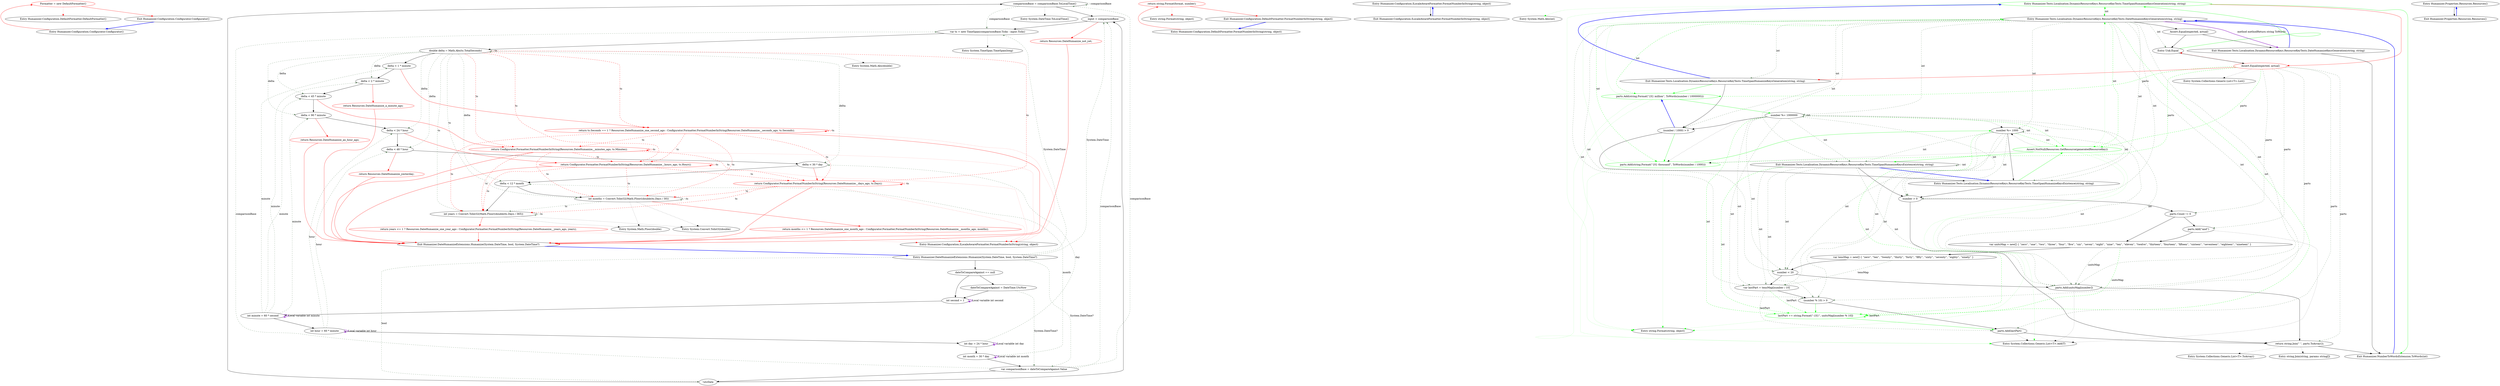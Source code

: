 digraph  {
m0_3 [label="Entry Humanizer.Configuration.DefaultFormatter.DefaultFormatter()", span="2-2", cluster="Humanizer.Configuration.DefaultFormatter.DefaultFormatter()", file="Configurator.cs"];
m0_0 [label="Entry Humanizer.Configuration.Configurator.Configurator()", span="12-12", cluster="Humanizer.Configuration.Configurator.Configurator()", file="Configurator.cs"];
m0_1 [label="Formatter = new DefaultFormatter()", span="15-15", cluster="Humanizer.Configuration.Configurator.Configurator()", color=red, community=0, file="Configurator.cs"];
m0_2 [label="Exit Humanizer.Configuration.Configurator.Configurator()", span="12-12", cluster="Humanizer.Configuration.Configurator.Configurator()", file="Configurator.cs"];
m1_35 [label="Entry System.DateTime.ToLocalTime()", span="0-0", cluster="System.DateTime.ToLocalTime()", file="DateHumanizeExtensions.cs"];
m1_36 [label="Entry System.TimeSpan.TimeSpan(long)", span="0-0", cluster="System.TimeSpan.TimeSpan(long)", file="DateHumanizeExtensions.cs"];
m1_37 [label="Entry System.Math.Abs(double)", span="0-0", cluster="System.Math.Abs(double)", file="DateHumanizeExtensions.cs"];
m1_40 [label="Entry System.Convert.ToInt32(double)", span="0-0", cluster="System.Convert.ToInt32(double)", file="DateHumanizeExtensions.cs"];
m1_38 [label="Entry Humanizer.Configuration.ILocaleAwareFormatter.FormatNumberInString(string, object)", span="14-14", cluster="Humanizer.Configuration.ILocaleAwareFormatter.FormatNumberInString(string, object)", file="DateHumanizeExtensions.cs"];
m1_39 [label="Entry System.Math.Floor(double)", span="0-0", cluster="System.Math.Floor(double)", file="DateHumanizeExtensions.cs"];
m1_0 [label="Entry Humanizer.DateHumanizeExtensions.Humanize(System.DateTime, bool, System.DateTime?)", span="21-21", cluster="Humanizer.DateHumanizeExtensions.Humanize(System.DateTime, bool, System.DateTime?)", file="DateHumanizeExtensions.cs"];
m1_1 [label="dateToCompareAgainst == null", span="23-23", cluster="Humanizer.DateHumanizeExtensions.Humanize(System.DateTime, bool, System.DateTime?)", file="DateHumanizeExtensions.cs"];
m1_8 [label="var comparisonBase = dateToCompareAgainst.Value", span="32-32", cluster="Humanizer.DateHumanizeExtensions.Humanize(System.DateTime, bool, System.DateTime?)", file="DateHumanizeExtensions.cs"];
m1_9 [label="!utcDate", span="33-33", cluster="Humanizer.DateHumanizeExtensions.Humanize(System.DateTime, bool, System.DateTime?)", file="DateHumanizeExtensions.cs"];
m1_11 [label="input > comparisonBase", span="36-36", cluster="Humanizer.DateHumanizeExtensions.Humanize(System.DateTime, bool, System.DateTime?)", file="DateHumanizeExtensions.cs"];
m1_13 [label="var ts = new TimeSpan(comparisonBase.Ticks - input.Ticks)", span="39-39", cluster="Humanizer.DateHumanizeExtensions.Humanize(System.DateTime, bool, System.DateTime?)", file="DateHumanizeExtensions.cs"];
m1_2 [label="dateToCompareAgainst = DateTime.UtcNow", span="24-24", cluster="Humanizer.DateHumanizeExtensions.Humanize(System.DateTime, bool, System.DateTime?)", file="DateHumanizeExtensions.cs"];
m1_3 [label="int second = 1", span="26-26", cluster="Humanizer.DateHumanizeExtensions.Humanize(System.DateTime, bool, System.DateTime?)", file="DateHumanizeExtensions.cs"];
m1_4 [label="int minute = 60 * second", span="27-27", cluster="Humanizer.DateHumanizeExtensions.Humanize(System.DateTime, bool, System.DateTime?)", file="DateHumanizeExtensions.cs"];
m1_5 [label="int hour = 60 * minute", span="28-28", cluster="Humanizer.DateHumanizeExtensions.Humanize(System.DateTime, bool, System.DateTime?)", file="DateHumanizeExtensions.cs"];
m1_15 [label="delta < 1 * minute", span="42-42", cluster="Humanizer.DateHumanizeExtensions.Humanize(System.DateTime, bool, System.DateTime?)", file="DateHumanizeExtensions.cs"];
m1_17 [label="delta < 2 * minute", span="45-45", cluster="Humanizer.DateHumanizeExtensions.Humanize(System.DateTime, bool, System.DateTime?)", file="DateHumanizeExtensions.cs"];
m1_19 [label="delta < 45 * minute", span="48-48", cluster="Humanizer.DateHumanizeExtensions.Humanize(System.DateTime, bool, System.DateTime?)", file="DateHumanizeExtensions.cs"];
m1_21 [label="delta < 90 * minute", span="51-51", cluster="Humanizer.DateHumanizeExtensions.Humanize(System.DateTime, bool, System.DateTime?)", file="DateHumanizeExtensions.cs"];
m1_6 [label="int day = 24 * hour", span="29-29", cluster="Humanizer.DateHumanizeExtensions.Humanize(System.DateTime, bool, System.DateTime?)", file="DateHumanizeExtensions.cs"];
m1_23 [label="delta < 24 * hour", span="54-54", cluster="Humanizer.DateHumanizeExtensions.Humanize(System.DateTime, bool, System.DateTime?)", file="DateHumanizeExtensions.cs"];
m1_25 [label="delta < 48 * hour", span="57-57", cluster="Humanizer.DateHumanizeExtensions.Humanize(System.DateTime, bool, System.DateTime?)", file="DateHumanizeExtensions.cs"];
m1_7 [label="int month = 30 * day", span="30-30", cluster="Humanizer.DateHumanizeExtensions.Humanize(System.DateTime, bool, System.DateTime?)", file="DateHumanizeExtensions.cs"];
m1_27 [label="delta < 30 * day", span="60-60", cluster="Humanizer.DateHumanizeExtensions.Humanize(System.DateTime, bool, System.DateTime?)", file="DateHumanizeExtensions.cs"];
m1_29 [label="delta < 12 * month", span="63-63", cluster="Humanizer.DateHumanizeExtensions.Humanize(System.DateTime, bool, System.DateTime?)", file="DateHumanizeExtensions.cs"];
m1_10 [label="comparisonBase = comparisonBase.ToLocalTime()", span="34-34", cluster="Humanizer.DateHumanizeExtensions.Humanize(System.DateTime, bool, System.DateTime?)", file="DateHumanizeExtensions.cs"];
m1_12 [label="return Resources.DateHumanize_not_yet;", span="37-37", cluster="Humanizer.DateHumanizeExtensions.Humanize(System.DateTime, bool, System.DateTime?)", color=red, community=0, file="DateHumanizeExtensions.cs"];
m1_14 [label="double delta = Math.Abs(ts.TotalSeconds)", span="40-40", cluster="Humanizer.DateHumanizeExtensions.Humanize(System.DateTime, bool, System.DateTime?)", file="DateHumanizeExtensions.cs"];
m1_16 [label="return ts.Seconds == 1 ? Resources.DateHumanize_one_second_ago : Configurator.Formatter.FormatNumberInString(Resources.DateHumanize__seconds_ago, ts.Seconds);", span="43-43", cluster="Humanizer.DateHumanizeExtensions.Humanize(System.DateTime, bool, System.DateTime?)", color=red, community=0, file="DateHumanizeExtensions.cs"];
m1_20 [label="return Configurator.Formatter.FormatNumberInString(Resources.DateHumanize__minutes_ago, ts.Minutes);", span="49-49", cluster="Humanizer.DateHumanizeExtensions.Humanize(System.DateTime, bool, System.DateTime?)", color=red, community=0, file="DateHumanizeExtensions.cs"];
m1_24 [label="return Configurator.Formatter.FormatNumberInString(Resources.DateHumanize__hours_ago, ts.Hours);", span="55-55", cluster="Humanizer.DateHumanizeExtensions.Humanize(System.DateTime, bool, System.DateTime?)", color=red, community=0, file="DateHumanizeExtensions.cs"];
m1_28 [label="return Configurator.Formatter.FormatNumberInString(Resources.DateHumanize__days_ago, ts.Days);", span="61-61", cluster="Humanizer.DateHumanizeExtensions.Humanize(System.DateTime, bool, System.DateTime?)", color=red, community=0, file="DateHumanizeExtensions.cs"];
m1_30 [label="int months = Convert.ToInt32(Math.Floor((double)ts.Days / 30))", span="65-65", cluster="Humanizer.DateHumanizeExtensions.Humanize(System.DateTime, bool, System.DateTime?)", file="DateHumanizeExtensions.cs"];
m1_32 [label="int years = Convert.ToInt32(Math.Floor((double)ts.Days / 365))", span="69-69", cluster="Humanizer.DateHumanizeExtensions.Humanize(System.DateTime, bool, System.DateTime?)", file="DateHumanizeExtensions.cs"];
m1_18 [label="return Resources.DateHumanize_a_minute_ago;", span="46-46", cluster="Humanizer.DateHumanizeExtensions.Humanize(System.DateTime, bool, System.DateTime?)", color=red, community=0, file="DateHumanizeExtensions.cs"];
m1_22 [label="return Resources.DateHumanize_an_hour_ago;", span="52-52", cluster="Humanizer.DateHumanizeExtensions.Humanize(System.DateTime, bool, System.DateTime?)", color=red, community=0, file="DateHumanizeExtensions.cs"];
m1_26 [label="return Resources.DateHumanize_yesterday;", span="58-58", cluster="Humanizer.DateHumanizeExtensions.Humanize(System.DateTime, bool, System.DateTime?)", color=red, community=0, file="DateHumanizeExtensions.cs"];
m1_31 [label="return months <= 1 ? Resources.DateHumanize_one_month_ago : Configurator.Formatter.FormatNumberInString(Resources.DateHumanize__months_ago, months);", span="66-66", cluster="Humanizer.DateHumanizeExtensions.Humanize(System.DateTime, bool, System.DateTime?)", color=red, community=0, file="DateHumanizeExtensions.cs"];
m1_33 [label="return years <= 1 ? Resources.DateHumanize_one_year_ago : Configurator.Formatter.FormatNumberInString(Resources.DateHumanize__years_ago, years);", span="70-70", cluster="Humanizer.DateHumanizeExtensions.Humanize(System.DateTime, bool, System.DateTime?)", color=red, community=0, file="DateHumanizeExtensions.cs"];
m1_34 [label="Exit Humanizer.DateHumanizeExtensions.Humanize(System.DateTime, bool, System.DateTime?)", span="21-21", cluster="Humanizer.DateHumanizeExtensions.Humanize(System.DateTime, bool, System.DateTime?)", file="DateHumanizeExtensions.cs"];
m4_3 [label="Entry string.Format(string, object)", span="0-0", cluster="string.Format(string, object)", file="DefaultFormatter.cs"];
m4_0 [label="Entry Humanizer.Configuration.DefaultFormatter.FormatNumberInString(string, object)", span="10-10", cluster="Humanizer.Configuration.DefaultFormatter.FormatNumberInString(string, object)", file="DefaultFormatter.cs"];
m4_1 [label="return string.Format(format, number);", span="12-12", cluster="Humanizer.Configuration.DefaultFormatter.FormatNumberInString(string, object)", color=red, community=0, file="DefaultFormatter.cs"];
m4_2 [label="Exit Humanizer.Configuration.DefaultFormatter.FormatNumberInString(string, object)", span="10-10", cluster="Humanizer.Configuration.DefaultFormatter.FormatNumberInString(string, object)", file="DefaultFormatter.cs"];
m6_0 [label="Entry Humanizer.Configuration.ILocaleAwareFormatter.FormatNumberInString(string, object)", span="14-14", cluster="Humanizer.Configuration.ILocaleAwareFormatter.FormatNumberInString(string, object)", file="ILocaleAwareFormatter.cs"];
m6_1 [label="Exit Humanizer.Configuration.ILocaleAwareFormatter.FormatNumberInString(string, object)", span="14-14", cluster="Humanizer.Configuration.ILocaleAwareFormatter.FormatNumberInString(string, object)", file="ILocaleAwareFormatter.cs"];
m7_28 [label="Entry System.Math.Abs(int)", span="0-0", cluster="System.Math.Abs(int)", file="NumberToWordsExtension.cs"];
m7_11 [label="number %= 1000", span="33-33", cluster="Humanizer.NumberToWordsExtension.ToWords(int)", file="NumberToWordsExtension.cs"];
m7_7 [label="parts.Add(string.Format(''{0} million'', ToWords(number / 1000000)))", span="26-26", cluster="Humanizer.NumberToWordsExtension.ToWords(int)", file="NumberToWordsExtension.cs", color=green, community=0];
m7_8 [label="number %= 1000000", span="27-27", cluster="Humanizer.NumberToWordsExtension.ToWords(int)", file="NumberToWordsExtension.cs"];
m7_9 [label="(number / 1000) > 0", span="30-30", cluster="Humanizer.NumberToWordsExtension.ToWords(int)", file="NumberToWordsExtension.cs"];
m7_30 [label="Entry System.Collections.Generic.List<T>.List()", span="0-0", cluster="System.Collections.Generic.List<T>.List()", file="NumberToWordsExtension.cs"];
m7_32 [label="Entry System.Collections.Generic.List<T>.ToArray()", span="0-0", cluster="System.Collections.Generic.List<T>.ToArray()", file="NumberToWordsExtension.cs"];
m7_31 [label="Entry System.Collections.Generic.List<T>.Add(T)", span="0-0", cluster="System.Collections.Generic.List<T>.Add(T)", file="NumberToWordsExtension.cs"];
m7_33 [label="Entry string.Join(string, params string[])", span="0-0", cluster="string.Join(string, params string[])", file="NumberToWordsExtension.cs"];
m7_10 [label="parts.Add(string.Format(''{0} thousand'', ToWords(number / 1000)))", span="32-32", cluster="Humanizer.NumberToWordsExtension.ToWords(int)", file="NumberToWordsExtension.cs", color=green, community=0];
m7_0 [label="Entry Humanizer.Tests.Localisation.DynamicResourceKeys.ResourceKeyTests.DateHumanizeKeysGeneration(string, string)", span="11-11", cluster="Humanizer.Tests.Localisation.DynamicResourceKeys.ResourceKeyTests.DateHumanizeKeysGeneration(string, string)", file="NumberToWordsExtension.cs"];
m7_4 [label="Entry Humanizer.Tests.Localisation.DynamicResourceKeys.ResourceKeyTests.TimeSpanHumanizeKeysGeneration(string, string)", span="18-18", cluster="Humanizer.Tests.Localisation.DynamicResourceKeys.ResourceKeyTests.TimeSpanHumanizeKeysGeneration(string, string)", color=green, community=0, file="NumberToWordsExtension.cs"];
m7_3 [label="Entry Unk.Equal", span="", cluster="Unk.Equal", file="NumberToWordsExtension.cs"];
m7_6 [label="Exit Humanizer.Tests.Localisation.DynamicResourceKeys.ResourceKeyTests.TimeSpanHumanizeKeysGeneration(string, string)", span="18-18", cluster="Humanizer.Tests.Localisation.DynamicResourceKeys.ResourceKeyTests.TimeSpanHumanizeKeysGeneration(string, string)", file="NumberToWordsExtension.cs"];
m7_5 [label="Assert.Equal(expected, actual)", span="20-20", cluster="Humanizer.Tests.Localisation.DynamicResourceKeys.ResourceKeyTests.TimeSpanHumanizeKeysGeneration(string, string)", file="NumberToWordsExtension.cs", color=red, community=0];
m7_13 [label="Assert.NotNull(Resources.GetResource(generatedResourceKey))", span="34-34", cluster="Humanizer.Tests.Localisation.DynamicResourceKeys.ResourceKeyTests.TimeSpanHumanizeKeysExistence(string, string)", color=green, community=0, file="NumberToWordsExtension.cs"];
m7_12 [label="Entry Humanizer.Tests.Localisation.DynamicResourceKeys.ResourceKeyTests.TimeSpanHumanizeKeysExistence(string, string)", span="32-32", cluster="Humanizer.Tests.Localisation.DynamicResourceKeys.ResourceKeyTests.TimeSpanHumanizeKeysExistence(string, string)", file="NumberToWordsExtension.cs"];
m7_14 [label="Exit Humanizer.Tests.Localisation.DynamicResourceKeys.ResourceKeyTests.TimeSpanHumanizeKeysExistence(string, string)", span="32-32", cluster="Humanizer.Tests.Localisation.DynamicResourceKeys.ResourceKeyTests.TimeSpanHumanizeKeysExistence(string, string)", file="NumberToWordsExtension.cs"];
m7_24 [label="lastPart += string.Format(''-{0}'', unitsMap[number % 10])", span="56-56", cluster="Humanizer.NumberToWordsExtension.ToWords(int)", color=green, community=0, file="NumberToWordsExtension.cs"];
m7_22 [label="var lastPart = tensMap[number / 10]", span="54-54", cluster="Humanizer.NumberToWordsExtension.ToWords(int)", file="NumberToWordsExtension.cs"];
m7_23 [label="(number % 10) > 0", span="55-55", cluster="Humanizer.NumberToWordsExtension.ToWords(int)", file="NumberToWordsExtension.cs"];
m7_18 [label="var unitsMap = new[] { ''zero'', ''one'', ''two'', ''three'', ''four'', ''five'', ''six'', ''seven'', ''eight'', ''nine'', ''ten'', ''eleven'', ''twelve'', ''thirteen'', ''fourteen'', ''fifteen'', ''sixteen'', ''seventeen'', ''eighteen'', ''nineteen'' }", span="47-47", cluster="Humanizer.NumberToWordsExtension.ToWords(int)", file="NumberToWordsExtension.cs"];
m7_25 [label="parts.Add(lastPart)", span="57-57", cluster="Humanizer.NumberToWordsExtension.ToWords(int)", file="NumberToWordsExtension.cs"];
m7_1 [label="Assert.Equal(expected, actual)", span="13-13", cluster="Humanizer.Tests.Localisation.DynamicResourceKeys.ResourceKeyTests.DateHumanizeKeysGeneration(string, string)", file="NumberToWordsExtension.cs"];
m7_15 [label="number > 0", span="42-42", cluster="Humanizer.NumberToWordsExtension.ToWords(int)", file="NumberToWordsExtension.cs"];
m7_20 [label="number < 20", span="50-50", cluster="Humanizer.NumberToWordsExtension.ToWords(int)", file="NumberToWordsExtension.cs"];
m7_21 [label="parts.Add(unitsMap[number])", span="51-51", cluster="Humanizer.NumberToWordsExtension.ToWords(int)", file="NumberToWordsExtension.cs"];
m7_2 [label="Exit Humanizer.Tests.Localisation.DynamicResourceKeys.ResourceKeyTests.DateHumanizeKeysGeneration(string, string)", span="11-11", cluster="Humanizer.Tests.Localisation.DynamicResourceKeys.ResourceKeyTests.DateHumanizeKeysGeneration(string, string)", file="NumberToWordsExtension.cs"];
m7_26 [label="return string.Join('' '', parts.ToArray());", span="61-61", cluster="Humanizer.NumberToWordsExtension.ToWords(int)", file="NumberToWordsExtension.cs"];
m7_16 [label="parts.Count != 0", span="44-44", cluster="Humanizer.NumberToWordsExtension.ToWords(int)", file="NumberToWordsExtension.cs"];
m7_17 [label="parts.Add(''and'')", span="45-45", cluster="Humanizer.NumberToWordsExtension.ToWords(int)", file="NumberToWordsExtension.cs"];
m7_19 [label="var tensMap = new[] { ''zero'', ''ten'', ''twenty'', ''thirty'', ''forty'', ''fifty'', ''sixty'', ''seventy'', ''eighty'', ''ninety'' }", span="48-48", cluster="Humanizer.NumberToWordsExtension.ToWords(int)", file="NumberToWordsExtension.cs"];
m7_27 [label="Exit Humanizer.NumberToWordsExtension.ToWords(int)", span="14-14", cluster="Humanizer.NumberToWordsExtension.ToWords(int)", file="NumberToWordsExtension.cs"];
m7_29 [label="Entry string.Format(string, object)", span="0-0", cluster="string.Format(string, object)", file="NumberToWordsExtension.cs"];
m10_0 [label="Entry Humanizer.Properties.Resources.Resources()", span="31-31", cluster="Humanizer.Properties.Resources.Resources()", file="Resources.Designer.cs"];
m10_1 [label="Exit Humanizer.Properties.Resources.Resources()", span="31-31", cluster="Humanizer.Properties.Resources.Resources()", file="Resources.Designer.cs"];
m0_0 -> m0_1  [key=0, style=solid, color=red];
m0_1 -> m0_2  [key=0, style=solid, color=red];
m0_1 -> m0_3  [key=2, style=dotted, color=red];
m0_2 -> m0_0  [key=0, style=bold, color=blue];
m1_0 -> m1_1  [key=0, style=solid];
m1_0 -> m1_8  [key=1, style=dashed, color=darkseagreen4, label="System.DateTime?"];
m1_0 -> m1_9  [key=1, style=dashed, color=darkseagreen4, label=bool];
m1_0 -> m1_11  [key=1, style=dashed, color=darkseagreen4, label="System.DateTime"];
m1_0 -> m1_13  [key=1, style=dashed, color=darkseagreen4, label="System.DateTime"];
m1_1 -> m1_2  [key=0, style=solid];
m1_1 -> m1_3  [key=0, style=solid];
m1_8 -> m1_9  [key=0, style=solid];
m1_8 -> m1_10  [key=1, style=dashed, color=darkseagreen4, label=comparisonBase];
m1_8 -> m1_11  [key=1, style=dashed, color=darkseagreen4, label=comparisonBase];
m1_8 -> m1_13  [key=1, style=dashed, color=darkseagreen4, label=comparisonBase];
m1_9 -> m1_10  [key=0, style=solid];
m1_9 -> m1_11  [key=0, style=solid];
m1_11 -> m1_12  [key=0, style=solid, color=red];
m1_11 -> m1_13  [key=0, style=solid];
m1_13 -> m1_14  [key=0, style=solid];
m1_13 -> m1_36  [key=2, style=dotted];
m1_2 -> m1_3  [key=0, style=solid];
m1_2 -> m1_8  [key=1, style=dashed, color=darkseagreen4, label="System.DateTime?"];
m1_3 -> m1_4  [key=0, style=solid];
m1_3 -> m1_3  [key=3, color=darkorchid, style=bold, label="Local variable int second"];
m1_4 -> m1_5  [key=0, style=solid];
m1_4 -> m1_15  [key=1, style=dashed, color=darkseagreen4, label=minute];
m1_4 -> m1_17  [key=1, style=dashed, color=darkseagreen4, label=minute];
m1_4 -> m1_19  [key=1, style=dashed, color=darkseagreen4, label=minute];
m1_4 -> m1_21  [key=1, style=dashed, color=darkseagreen4, label=minute];
m1_4 -> m1_4  [key=3, color=darkorchid, style=bold, label="Local variable int minute"];
m1_5 -> m1_6  [key=0, style=solid];
m1_5 -> m1_23  [key=1, style=dashed, color=darkseagreen4, label=hour];
m1_5 -> m1_25  [key=1, style=dashed, color=darkseagreen4, label=hour];
m1_5 -> m1_5  [key=3, color=darkorchid, style=bold, label="Local variable int hour"];
m1_15 -> m1_16  [key=0, style=solid, color=red];
m1_15 -> m1_17  [key=0, style=solid];
m1_17 -> m1_18  [key=0, style=solid, color=red];
m1_17 -> m1_19  [key=0, style=solid];
m1_19 -> m1_20  [key=0, style=solid, color=red];
m1_19 -> m1_21  [key=0, style=solid];
m1_21 -> m1_22  [key=0, style=solid, color=red];
m1_21 -> m1_23  [key=0, style=solid];
m1_6 -> m1_7  [key=0, style=solid];
m1_6 -> m1_27  [key=1, style=dashed, color=darkseagreen4, label=day];
m1_6 -> m1_6  [key=3, color=darkorchid, style=bold, label="Local variable int day"];
m1_23 -> m1_24  [key=0, style=solid, color=red];
m1_23 -> m1_25  [key=0, style=solid];
m1_25 -> m1_26  [key=0, style=solid, color=red];
m1_25 -> m1_27  [key=0, style=solid];
m1_7 -> m1_8  [key=0, style=solid];
m1_7 -> m1_29  [key=1, style=dashed, color=darkseagreen4, label=month];
m1_7 -> m1_7  [key=3, color=darkorchid, style=bold, label="Local variable int month"];
m1_27 -> m1_28  [key=0, style=solid, color=red];
m1_27 -> m1_29  [key=0, style=solid];
m1_29 -> m1_30  [key=0, style=solid];
m1_29 -> m1_32  [key=0, style=solid];
m1_10 -> m1_11  [key=0, style=solid];
m1_10 -> m1_35  [key=2, style=dotted];
m1_10 -> m1_10  [key=1, style=dashed, color=darkseagreen4, label=comparisonBase];
m1_10 -> m1_13  [key=1, style=dashed, color=darkseagreen4, label=comparisonBase];
m1_12 -> m1_34  [key=0, style=solid, color=red];
m1_14 -> m1_15  [key=0, style=solid];
m1_14 -> m1_37  [key=2, style=dotted];
m1_14 -> m1_14  [key=1, style=dashed, color=darkseagreen4, label=ts];
m1_14 -> m1_16  [key=1, style=dashed, color=red, label=ts];
m1_14 -> m1_17  [key=1, style=dashed, color=darkseagreen4, label=delta];
m1_14 -> m1_19  [key=1, style=dashed, color=darkseagreen4, label=delta];
m1_14 -> m1_20  [key=1, style=dashed, color=red, label=ts];
m1_14 -> m1_21  [key=1, style=dashed, color=darkseagreen4, label=delta];
m1_14 -> m1_23  [key=1, style=dashed, color=darkseagreen4, label=delta];
m1_14 -> m1_24  [key=1, style=dashed, color=red, label=ts];
m1_14 -> m1_25  [key=1, style=dashed, color=darkseagreen4, label=delta];
m1_14 -> m1_27  [key=1, style=dashed, color=darkseagreen4, label=delta];
m1_14 -> m1_28  [key=1, style=dashed, color=red, label=ts];
m1_14 -> m1_29  [key=1, style=dashed, color=darkseagreen4, label=delta];
m1_14 -> m1_30  [key=1, style=dashed, color=darkseagreen4, label=ts];
m1_14 -> m1_32  [key=1, style=dashed, color=darkseagreen4, label=ts];
m1_16 -> m1_34  [key=0, style=solid, color=red];
m1_16 -> m1_38  [key=2, style=dotted, color=red];
m1_16 -> m1_16  [key=1, style=dashed, color=red, label=ts];
m1_16 -> m1_20  [key=1, style=dashed, color=red, label=ts];
m1_16 -> m1_24  [key=1, style=dashed, color=red, label=ts];
m1_16 -> m1_28  [key=1, style=dashed, color=red, label=ts];
m1_16 -> m1_30  [key=1, style=dashed, color=red, label=ts];
m1_16 -> m1_32  [key=1, style=dashed, color=red, label=ts];
m1_20 -> m1_34  [key=0, style=solid, color=red];
m1_20 -> m1_38  [key=2, style=dotted, color=red];
m1_20 -> m1_20  [key=1, style=dashed, color=red, label=ts];
m1_20 -> m1_24  [key=1, style=dashed, color=red, label=ts];
m1_20 -> m1_28  [key=1, style=dashed, color=red, label=ts];
m1_20 -> m1_30  [key=1, style=dashed, color=red, label=ts];
m1_20 -> m1_32  [key=1, style=dashed, color=red, label=ts];
m1_24 -> m1_34  [key=0, style=solid, color=red];
m1_24 -> m1_38  [key=2, style=dotted, color=red];
m1_24 -> m1_24  [key=1, style=dashed, color=red, label=ts];
m1_24 -> m1_28  [key=1, style=dashed, color=red, label=ts];
m1_24 -> m1_30  [key=1, style=dashed, color=red, label=ts];
m1_24 -> m1_32  [key=1, style=dashed, color=red, label=ts];
m1_28 -> m1_34  [key=0, style=solid, color=red];
m1_28 -> m1_38  [key=2, style=dotted, color=red];
m1_28 -> m1_28  [key=1, style=dashed, color=red, label=ts];
m1_28 -> m1_30  [key=1, style=dashed, color=red, label=ts];
m1_28 -> m1_32  [key=1, style=dashed, color=red, label=ts];
m1_30 -> m1_31  [key=0, style=solid, color=red];
m1_30 -> m1_39  [key=2, style=dotted];
m1_30 -> m1_40  [key=2, style=dotted];
m1_30 -> m1_30  [key=1, style=dashed, color=darkseagreen4, label=ts];
m1_30 -> m1_32  [key=1, style=dashed, color=darkseagreen4, label=ts];
m1_32 -> m1_33  [key=0, style=solid, color=red];
m1_32 -> m1_39  [key=2, style=dotted];
m1_32 -> m1_40  [key=2, style=dotted];
m1_32 -> m1_32  [key=1, style=dashed, color=darkseagreen4, label=ts];
m1_18 -> m1_34  [key=0, style=solid, color=red];
m1_22 -> m1_34  [key=0, style=solid, color=red];
m1_26 -> m1_34  [key=0, style=solid, color=red];
m1_31 -> m1_34  [key=0, style=solid, color=red];
m1_31 -> m1_38  [key=2, style=dotted, color=red];
m1_33 -> m1_34  [key=0, style=solid, color=red];
m1_33 -> m1_38  [key=2, style=dotted, color=red];
m1_34 -> m1_0  [key=0, style=bold, color=blue];
m4_0 -> m4_1  [key=0, style=solid, color=red];
m4_1 -> m4_2  [key=0, style=solid, color=red];
m4_1 -> m4_3  [key=2, style=dotted, color=red];
m4_2 -> m4_0  [key=0, style=bold, color=blue];
m6_0 -> m6_1  [key=0, style=solid];
m6_1 -> m6_0  [key=0, style=bold, color=blue];
m7_11 -> m7_13  [key=1, style=dashed, color=green, label=int];
m7_11 -> m7_24  [key=1, style=dashed, color=green, label=int];
m7_11 -> m7_11  [key=1, style=dashed, color=darkseagreen4, label=int];
m7_11 -> m7_12  [key=0, style=solid];
m7_11 -> m7_14  [key=1, style=dashed, color=darkseagreen4, label=int];
m7_11 -> m7_15  [key=1, style=dashed, color=darkseagreen4, label=int];
m7_11 -> m7_20  [key=1, style=dashed, color=darkseagreen4, label=int];
m7_11 -> m7_21  [key=1, style=dashed, color=darkseagreen4, label=int];
m7_11 -> m7_22  [key=1, style=dashed, color=darkseagreen4, label=int];
m7_11 -> m7_23  [key=1, style=dashed, color=darkseagreen4, label=int];
m7_7 -> m7_8  [key=0, style=solid, color=green];
m7_7 -> m7_0  [key=2, style=dotted, color=green];
m7_7 -> m7_29  [key=2, style=dotted, color=green];
m7_7 -> m7_31  [key=2, style=dotted, color=green];
m7_8 -> m7_9  [key=0, style=solid];
m7_8 -> m7_10  [key=2, style=dotted];
m7_8 -> m7_11  [key=2, style=dotted];
m7_8 -> m7_13  [key=1, style=dashed, color=green, label=int];
m7_8 -> m7_24  [key=1, style=dashed, color=green, label=int];
m7_8 -> m7_8  [key=1, style=dashed, color=darkseagreen4, label=int];
m7_8 -> m7_12  [key=1, style=dashed, color=darkseagreen4, label=int];
m7_8 -> m7_14  [key=1, style=dashed, color=darkseagreen4, label=int];
m7_8 -> m7_15  [key=1, style=dashed, color=darkseagreen4, label=int];
m7_8 -> m7_20  [key=1, style=dashed, color=darkseagreen4, label=int];
m7_8 -> m7_21  [key=1, style=dashed, color=darkseagreen4, label=int];
m7_8 -> m7_22  [key=1, style=dashed, color=darkseagreen4, label=int];
m7_8 -> m7_23  [key=1, style=dashed, color=darkseagreen4, label=int];
m7_9 -> m7_7  [key=0, style=bold, color=blue];
m7_9 -> m7_10  [key=0, style=solid, color=green];
m7_9 -> m7_12  [key=0, style=solid];
m7_10 -> m7_11  [key=0, style=solid, color=green];
m7_10 -> m7_0  [key=2, style=dotted, color=green];
m7_10 -> m7_29  [key=2, style=dotted, color=green];
m7_10 -> m7_31  [key=2, style=dotted, color=green];
m7_0 -> m7_4  [key=1, style=dashed, color=green, label=int];
m7_0 -> m7_7  [key=1, style=dashed, color=green, label=int];
m7_0 -> m7_10  [key=1, style=dashed, color=green, label=int];
m7_0 -> m7_13  [key=1, style=dashed, color=green, label=int];
m7_0 -> m7_24  [key=1, style=dashed, color=green, label=int];
m7_0 -> m7_1  [key=0, style=solid];
m7_0 -> m7_3  [key=1, style=dashed, color=darkseagreen4, label=int];
m7_0 -> m7_6  [key=1, style=dashed, color=darkseagreen4, label=int];
m7_0 -> m7_8  [key=1, style=dashed, color=darkseagreen4, label=int];
m7_0 -> m7_9  [key=1, style=dashed, color=darkseagreen4, label=int];
m7_0 -> m7_11  [key=1, style=dashed, color=darkseagreen4, label=int];
m7_0 -> m7_12  [key=1, style=dashed, color=darkseagreen4, label=int];
m7_0 -> m7_14  [key=1, style=dashed, color=darkseagreen4, label=int];
m7_0 -> m7_15  [key=1, style=dashed, color=darkseagreen4, label=int];
m7_0 -> m7_20  [key=1, style=dashed, color=darkseagreen4, label=int];
m7_0 -> m7_21  [key=1, style=dashed, color=darkseagreen4, label=int];
m7_0 -> m7_22  [key=1, style=dashed, color=darkseagreen4, label=int];
m7_0 -> m7_23  [key=1, style=dashed, color=darkseagreen4, label=int];
m7_0 -> m7_2  [key=3, color=darkorchid, style=bold, label="method methodReturn string ToWords"];
m7_4 -> m7_27  [key=0, style=solid, color=green];
m7_4 -> m7_28  [key=2, style=dotted, color=green];
m7_4 -> m7_0  [key=2, style=dotted, color=green];
m7_4 -> m7_29  [key=2, style=dotted, color=green];
m7_4 -> m7_5  [key=0, style=solid, color=red];
m7_3 -> m7_4  [key=0, style=solid, color=green];
m7_3 -> m7_5  [key=0, style=solid];
m7_6 -> m7_7  [key=0, style=solid, color=green];
m7_6 -> m7_9  [key=0, style=solid];
m7_6 -> m7_4  [key=0, style=bold, color=blue];
m7_5 -> m7_7  [key=1, style=dashed, color=green, label=parts];
m7_5 -> m7_10  [key=1, style=dashed, color=green, label=parts];
m7_5 -> m7_13  [key=1, style=dashed, color=green, label=parts];
m7_5 -> m7_6  [key=0, style=solid, color=red];
m7_5 -> m7_30  [key=2, style=dotted];
m7_5 -> m7_16  [key=1, style=dashed, color=darkseagreen4, label=parts];
m7_5 -> m7_17  [key=1, style=dashed, color=darkseagreen4, label=parts];
m7_5 -> m7_21  [key=1, style=dashed, color=darkseagreen4, label=parts];
m7_5 -> m7_25  [key=1, style=dashed, color=darkseagreen4, label=parts];
m7_5 -> m7_26  [key=1, style=dashed, color=darkseagreen4, label=parts];
m7_5 -> m7_3  [key=2, style=dotted, color=red];
m7_13 -> m7_14  [key=0, style=solid, color=green];
m7_13 -> m7_0  [key=2, style=dotted, color=green];
m7_13 -> m7_29  [key=2, style=dotted, color=green];
m7_13 -> m7_31  [key=2, style=dotted, color=green];
m7_13 -> m7_10  [key=2, style=dotted];
m7_13 -> m7_11  [key=2, style=dotted];
m7_12 -> m7_13  [key=0, style=solid, color=green];
m7_12 -> m7_15  [key=0, style=solid];
m7_14 -> m7_24  [key=1, style=dashed, color=green, label=int];
m7_14 -> m7_14  [key=1, style=dashed, color=darkseagreen4, label=int];
m7_14 -> m7_15  [key=0, style=solid];
m7_14 -> m7_20  [key=1, style=dashed, color=darkseagreen4, label=int];
m7_14 -> m7_21  [key=1, style=dashed, color=darkseagreen4, label=int];
m7_14 -> m7_22  [key=1, style=dashed, color=darkseagreen4, label=int];
m7_14 -> m7_23  [key=1, style=dashed, color=darkseagreen4, label=int];
m7_14 -> m7_12  [key=0, style=bold, color=blue];
m7_24 -> m7_24  [key=1, style=dashed, color=green, label=lastPart];
m7_24 -> m7_25  [key=0, style=solid, color=green];
m7_24 -> m7_29  [key=2, style=dotted, color=green];
m7_22 -> m7_24  [key=1, style=dashed, color=green, label=lastPart];
m7_22 -> m7_23  [key=0, style=solid];
m7_22 -> m7_25  [key=1, style=dashed, color=darkseagreen4, label=lastPart];
m7_23 -> m7_24  [key=0, style=solid, color=green];
m7_23 -> m7_25  [key=0, style=solid];
m7_18 -> m7_24  [key=1, style=dashed, color=green, label=unitsMap];
m7_18 -> m7_19  [key=0, style=solid];
m7_18 -> m7_21  [key=1, style=dashed, color=darkseagreen4, label=unitsMap];
m7_25 -> m7_31  [key=2, style=dotted];
m7_25 -> m7_26  [key=0, style=solid];
m7_1 -> m7_3  [key=0, style=solid];
m7_1 -> m7_2  [key=0, style=solid];
m7_15 -> m7_16  [key=0, style=solid];
m7_15 -> m7_26  [key=0, style=solid];
m7_20 -> m7_22  [key=0, style=solid];
m7_20 -> m7_21  [key=0, style=solid];
m7_21 -> m7_31  [key=2, style=dotted];
m7_21 -> m7_26  [key=0, style=solid];
m7_2 -> m7_27  [key=0, style=solid];
m7_2 -> m7_0  [key=0, style=bold, color=blue];
m7_26 -> m7_27  [key=0, style=solid];
m7_26 -> m7_32  [key=2, style=dotted];
m7_26 -> m7_33  [key=2, style=dotted];
m7_16 -> m7_18  [key=0, style=solid];
m7_16 -> m7_17  [key=0, style=solid];
m7_17 -> m7_31  [key=2, style=dotted];
m7_17 -> m7_18  [key=0, style=solid];
m7_19 -> m7_22  [key=1, style=dashed, color=darkseagreen4, label=tensMap];
m7_19 -> m7_20  [key=0, style=solid];
m7_27 -> m7_0  [key=0, style=bold, color=blue];
m10_0 -> m10_1  [key=0, style=solid];
m10_1 -> m10_0  [key=0, style=bold, color=blue];
}
